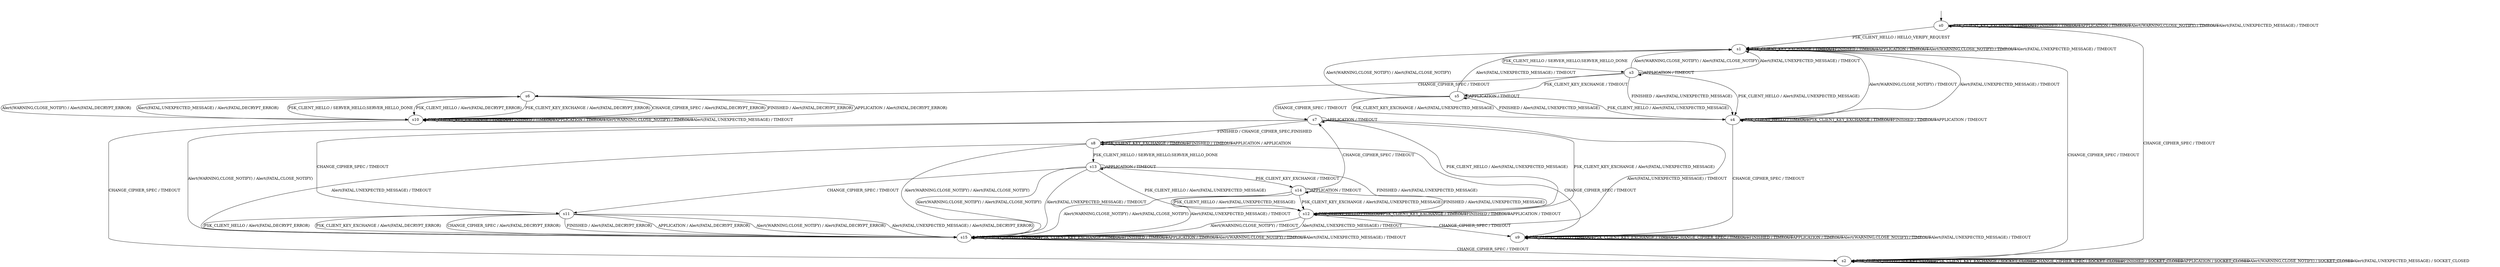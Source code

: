 digraph h3 {
s0 [label="s0"];
s1 [label="s1"];
s2 [label="s2"];
s3 [label="s3"];
s4 [label="s4"];
s5 [label="s5"];
s6 [label="s6"];
s7 [label="s7"];
s9 [label="s9"];
s10 [label="s10"];
s8 [label="s8"];
s11 [label="s11"];
s12 [label="s12"];
s15 [label="s15"];
s13 [label="s13"];
s14 [label="s14"];
s0 -> s1 [label="PSK_CLIENT_HELLO / HELLO_VERIFY_REQUEST"];
s0 -> s0 [label="PSK_CLIENT_KEY_EXCHANGE / TIMEOUT"];
s0 -> s2 [label="CHANGE_CIPHER_SPEC / TIMEOUT"];
s0 -> s0 [label="FINISHED / TIMEOUT"];
s0 -> s0 [label="APPLICATION / TIMEOUT"];
s0 -> s0 [label="Alert(WARNING,CLOSE_NOTIFY) / TIMEOUT"];
s0 -> s0 [label="Alert(FATAL,UNEXPECTED_MESSAGE) / TIMEOUT"];
s1 -> s3 [label="PSK_CLIENT_HELLO / SERVER_HELLO,SERVER_HELLO_DONE"];
s1 -> s1 [label="PSK_CLIENT_KEY_EXCHANGE / TIMEOUT"];
s1 -> s2 [label="CHANGE_CIPHER_SPEC / TIMEOUT"];
s1 -> s1 [label="FINISHED / TIMEOUT"];
s1 -> s1 [label="APPLICATION / TIMEOUT"];
s1 -> s1 [label="Alert(WARNING,CLOSE_NOTIFY) / TIMEOUT"];
s1 -> s1 [label="Alert(FATAL,UNEXPECTED_MESSAGE) / TIMEOUT"];
s2 -> s2 [label="PSK_CLIENT_HELLO / SOCKET_CLOSED"];
s2 -> s2 [label="PSK_CLIENT_KEY_EXCHANGE / SOCKET_CLOSED"];
s2 -> s2 [label="CHANGE_CIPHER_SPEC / SOCKET_CLOSED"];
s2 -> s2 [label="FINISHED / SOCKET_CLOSED"];
s2 -> s2 [label="APPLICATION / SOCKET_CLOSED"];
s2 -> s2 [label="Alert(WARNING,CLOSE_NOTIFY) / SOCKET_CLOSED"];
s2 -> s2 [label="Alert(FATAL,UNEXPECTED_MESSAGE) / SOCKET_CLOSED"];
s3 -> s4 [label="PSK_CLIENT_HELLO / Alert(FATAL,UNEXPECTED_MESSAGE)"];
s3 -> s5 [label="PSK_CLIENT_KEY_EXCHANGE / TIMEOUT"];
s3 -> s6 [label="CHANGE_CIPHER_SPEC / TIMEOUT"];
s3 -> s4 [label="FINISHED / Alert(FATAL,UNEXPECTED_MESSAGE)"];
s3 -> s3 [label="APPLICATION / TIMEOUT"];
s3 -> s1 [label="Alert(WARNING,CLOSE_NOTIFY) / Alert(FATAL,CLOSE_NOTIFY)"];
s3 -> s1 [label="Alert(FATAL,UNEXPECTED_MESSAGE) / TIMEOUT"];
s4 -> s4 [label="PSK_CLIENT_HELLO / TIMEOUT"];
s4 -> s4 [label="PSK_CLIENT_KEY_EXCHANGE / TIMEOUT"];
s4 -> s9 [label="CHANGE_CIPHER_SPEC / TIMEOUT"];
s4 -> s4 [label="FINISHED / TIMEOUT"];
s4 -> s4 [label="APPLICATION / TIMEOUT"];
s4 -> s1 [label="Alert(WARNING,CLOSE_NOTIFY) / TIMEOUT"];
s4 -> s1 [label="Alert(FATAL,UNEXPECTED_MESSAGE) / TIMEOUT"];
s5 -> s4 [label="PSK_CLIENT_HELLO / Alert(FATAL,UNEXPECTED_MESSAGE)"];
s5 -> s4 [label="PSK_CLIENT_KEY_EXCHANGE / Alert(FATAL,UNEXPECTED_MESSAGE)"];
s5 -> s7 [label="CHANGE_CIPHER_SPEC / TIMEOUT"];
s5 -> s4 [label="FINISHED / Alert(FATAL,UNEXPECTED_MESSAGE)"];
s5 -> s5 [label="APPLICATION / TIMEOUT"];
s5 -> s1 [label="Alert(WARNING,CLOSE_NOTIFY) / Alert(FATAL,CLOSE_NOTIFY)"];
s5 -> s1 [label="Alert(FATAL,UNEXPECTED_MESSAGE) / TIMEOUT"];
s6 -> s10 [label="PSK_CLIENT_HELLO / Alert(FATAL,DECRYPT_ERROR)"];
s6 -> s10 [label="PSK_CLIENT_KEY_EXCHANGE / Alert(FATAL,DECRYPT_ERROR)"];
s6 -> s10 [label="CHANGE_CIPHER_SPEC / Alert(FATAL,DECRYPT_ERROR)"];
s6 -> s10 [label="FINISHED / Alert(FATAL,DECRYPT_ERROR)"];
s6 -> s10 [label="APPLICATION / Alert(FATAL,DECRYPT_ERROR)"];
s6 -> s10 [label="Alert(WARNING,CLOSE_NOTIFY) / Alert(FATAL,DECRYPT_ERROR)"];
s6 -> s10 [label="Alert(FATAL,UNEXPECTED_MESSAGE) / Alert(FATAL,DECRYPT_ERROR)"];
s7 -> s12 [label="PSK_CLIENT_HELLO / Alert(FATAL,UNEXPECTED_MESSAGE)"];
s7 -> s12 [label="PSK_CLIENT_KEY_EXCHANGE / Alert(FATAL,UNEXPECTED_MESSAGE)"];
s7 -> s11 [label="CHANGE_CIPHER_SPEC / TIMEOUT"];
s7 -> s8 [label="FINISHED / CHANGE_CIPHER_SPEC,FINISHED"];
s7 -> s7 [label="APPLICATION / TIMEOUT"];
s7 -> s15 [label="Alert(WARNING,CLOSE_NOTIFY) / Alert(FATAL,CLOSE_NOTIFY)"];
s7 -> s15 [label="Alert(FATAL,UNEXPECTED_MESSAGE) / TIMEOUT"];
s9 -> s9 [label="PSK_CLIENT_HELLO / TIMEOUT"];
s9 -> s9 [label="PSK_CLIENT_KEY_EXCHANGE / TIMEOUT"];
s9 -> s9 [label="CHANGE_CIPHER_SPEC / TIMEOUT"];
s9 -> s9 [label="FINISHED / TIMEOUT"];
s9 -> s9 [label="APPLICATION / TIMEOUT"];
s9 -> s9 [label="Alert(WARNING,CLOSE_NOTIFY) / TIMEOUT"];
s9 -> s9 [label="Alert(FATAL,UNEXPECTED_MESSAGE) / TIMEOUT"];
s10 -> s6 [label="PSK_CLIENT_HELLO / SERVER_HELLO,SERVER_HELLO_DONE"];
s10 -> s10 [label="PSK_CLIENT_KEY_EXCHANGE / TIMEOUT"];
s10 -> s2 [label="CHANGE_CIPHER_SPEC / TIMEOUT"];
s10 -> s10 [label="FINISHED / TIMEOUT"];
s10 -> s10 [label="APPLICATION / TIMEOUT"];
s10 -> s10 [label="Alert(WARNING,CLOSE_NOTIFY) / TIMEOUT"];
s10 -> s10 [label="Alert(FATAL,UNEXPECTED_MESSAGE) / TIMEOUT"];
s8 -> s13 [label="PSK_CLIENT_HELLO / SERVER_HELLO,SERVER_HELLO_DONE"];
s8 -> s8 [label="PSK_CLIENT_KEY_EXCHANGE / TIMEOUT"];
s8 -> s9 [label="CHANGE_CIPHER_SPEC / TIMEOUT"];
s8 -> s8 [label="FINISHED / TIMEOUT"];
s8 -> s8 [label="APPLICATION / APPLICATION"];
s8 -> s15 [label="Alert(WARNING,CLOSE_NOTIFY) / Alert(FATAL,CLOSE_NOTIFY)"];
s8 -> s15 [label="Alert(FATAL,UNEXPECTED_MESSAGE) / TIMEOUT"];
s11 -> s15 [label="PSK_CLIENT_HELLO / Alert(FATAL,DECRYPT_ERROR)"];
s11 -> s15 [label="PSK_CLIENT_KEY_EXCHANGE / Alert(FATAL,DECRYPT_ERROR)"];
s11 -> s15 [label="CHANGE_CIPHER_SPEC / Alert(FATAL,DECRYPT_ERROR)"];
s11 -> s15 [label="FINISHED / Alert(FATAL,DECRYPT_ERROR)"];
s11 -> s15 [label="APPLICATION / Alert(FATAL,DECRYPT_ERROR)"];
s11 -> s15 [label="Alert(WARNING,CLOSE_NOTIFY) / Alert(FATAL,DECRYPT_ERROR)"];
s11 -> s15 [label="Alert(FATAL,UNEXPECTED_MESSAGE) / Alert(FATAL,DECRYPT_ERROR)"];
s12 -> s12 [label="PSK_CLIENT_HELLO / TIMEOUT"];
s12 -> s12 [label="PSK_CLIENT_KEY_EXCHANGE / TIMEOUT"];
s12 -> s9 [label="CHANGE_CIPHER_SPEC / TIMEOUT"];
s12 -> s12 [label="FINISHED / TIMEOUT"];
s12 -> s12 [label="APPLICATION / TIMEOUT"];
s12 -> s15 [label="Alert(WARNING,CLOSE_NOTIFY) / TIMEOUT"];
s12 -> s15 [label="Alert(FATAL,UNEXPECTED_MESSAGE) / TIMEOUT"];
s15 -> s15 [label="PSK_CLIENT_HELLO / TIMEOUT"];
s15 -> s15 [label="PSK_CLIENT_KEY_EXCHANGE / TIMEOUT"];
s15 -> s2 [label="CHANGE_CIPHER_SPEC / TIMEOUT"];
s15 -> s15 [label="FINISHED / TIMEOUT"];
s15 -> s15 [label="APPLICATION / TIMEOUT"];
s15 -> s15 [label="Alert(WARNING,CLOSE_NOTIFY) / TIMEOUT"];
s15 -> s15 [label="Alert(FATAL,UNEXPECTED_MESSAGE) / TIMEOUT"];
s13 -> s12 [label="PSK_CLIENT_HELLO / Alert(FATAL,UNEXPECTED_MESSAGE)"];
s13 -> s14 [label="PSK_CLIENT_KEY_EXCHANGE / TIMEOUT"];
s13 -> s11 [label="CHANGE_CIPHER_SPEC / TIMEOUT"];
s13 -> s12 [label="FINISHED / Alert(FATAL,UNEXPECTED_MESSAGE)"];
s13 -> s13 [label="APPLICATION / TIMEOUT"];
s13 -> s15 [label="Alert(WARNING,CLOSE_NOTIFY) / Alert(FATAL,CLOSE_NOTIFY)"];
s13 -> s15 [label="Alert(FATAL,UNEXPECTED_MESSAGE) / TIMEOUT"];
s14 -> s12 [label="PSK_CLIENT_HELLO / Alert(FATAL,UNEXPECTED_MESSAGE)"];
s14 -> s12 [label="PSK_CLIENT_KEY_EXCHANGE / Alert(FATAL,UNEXPECTED_MESSAGE)"];
s14 -> s7 [label="CHANGE_CIPHER_SPEC / TIMEOUT"];
s14 -> s12 [label="FINISHED / Alert(FATAL,UNEXPECTED_MESSAGE)"];
s14 -> s14 [label="APPLICATION / TIMEOUT"];
s14 -> s15 [label="Alert(WARNING,CLOSE_NOTIFY) / Alert(FATAL,CLOSE_NOTIFY)"];
s14 -> s15 [label="Alert(FATAL,UNEXPECTED_MESSAGE) / TIMEOUT"];
__start0 [shape=none, label=""];
__start0 -> s0 [label=""];
}
